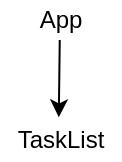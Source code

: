 <mxfile>
    <diagram id="WKIkUUG9AhkTfD4oKrIc" name="Page-1">
        <mxGraphModel dx="770" dy="450" grid="1" gridSize="10" guides="1" tooltips="1" connect="1" arrows="1" fold="1" page="1" pageScale="1" pageWidth="850" pageHeight="1100" math="0" shadow="0">
            <root>
                <mxCell id="0"/>
                <mxCell id="1" parent="0"/>
                <mxCell id="4" style="edgeStyle=none;html=1;entryX=0.49;entryY=-0.067;entryDx=0;entryDy=0;entryPerimeter=0;" edge="1" parent="1" source="2" target="3">
                    <mxGeometry relative="1" as="geometry"/>
                </mxCell>
                <mxCell id="2" value="App" style="text;html=1;resizable=0;autosize=1;align=center;verticalAlign=middle;points=[];fillColor=none;strokeColor=none;rounded=0;" vertex="1" parent="1">
                    <mxGeometry x="290" y="40" width="40" height="20" as="geometry"/>
                </mxCell>
                <mxCell id="3" value="TaskList" style="text;html=1;resizable=0;autosize=1;align=center;verticalAlign=middle;points=[];fillColor=none;strokeColor=none;rounded=0;" vertex="1" parent="1">
                    <mxGeometry x="280" y="100" width="60" height="20" as="geometry"/>
                </mxCell>
            </root>
        </mxGraphModel>
    </diagram>
</mxfile>